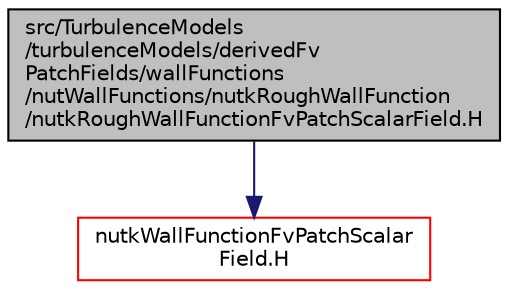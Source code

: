 digraph "src/TurbulenceModels/turbulenceModels/derivedFvPatchFields/wallFunctions/nutWallFunctions/nutkRoughWallFunction/nutkRoughWallFunctionFvPatchScalarField.H"
{
  bgcolor="transparent";
  edge [fontname="Helvetica",fontsize="10",labelfontname="Helvetica",labelfontsize="10"];
  node [fontname="Helvetica",fontsize="10",shape=record];
  Node0 [label="src/TurbulenceModels\l/turbulenceModels/derivedFv\lPatchFields/wallFunctions\l/nutWallFunctions/nutkRoughWallFunction\l/nutkRoughWallFunctionFvPatchScalarField.H",height=0.2,width=0.4,color="black", fillcolor="grey75", style="filled", fontcolor="black"];
  Node0 -> Node1 [color="midnightblue",fontsize="10",style="solid",fontname="Helvetica"];
  Node1 [label="nutkWallFunctionFvPatchScalar\lField.H",height=0.2,width=0.4,color="red",URL="$a17861.html"];
}
